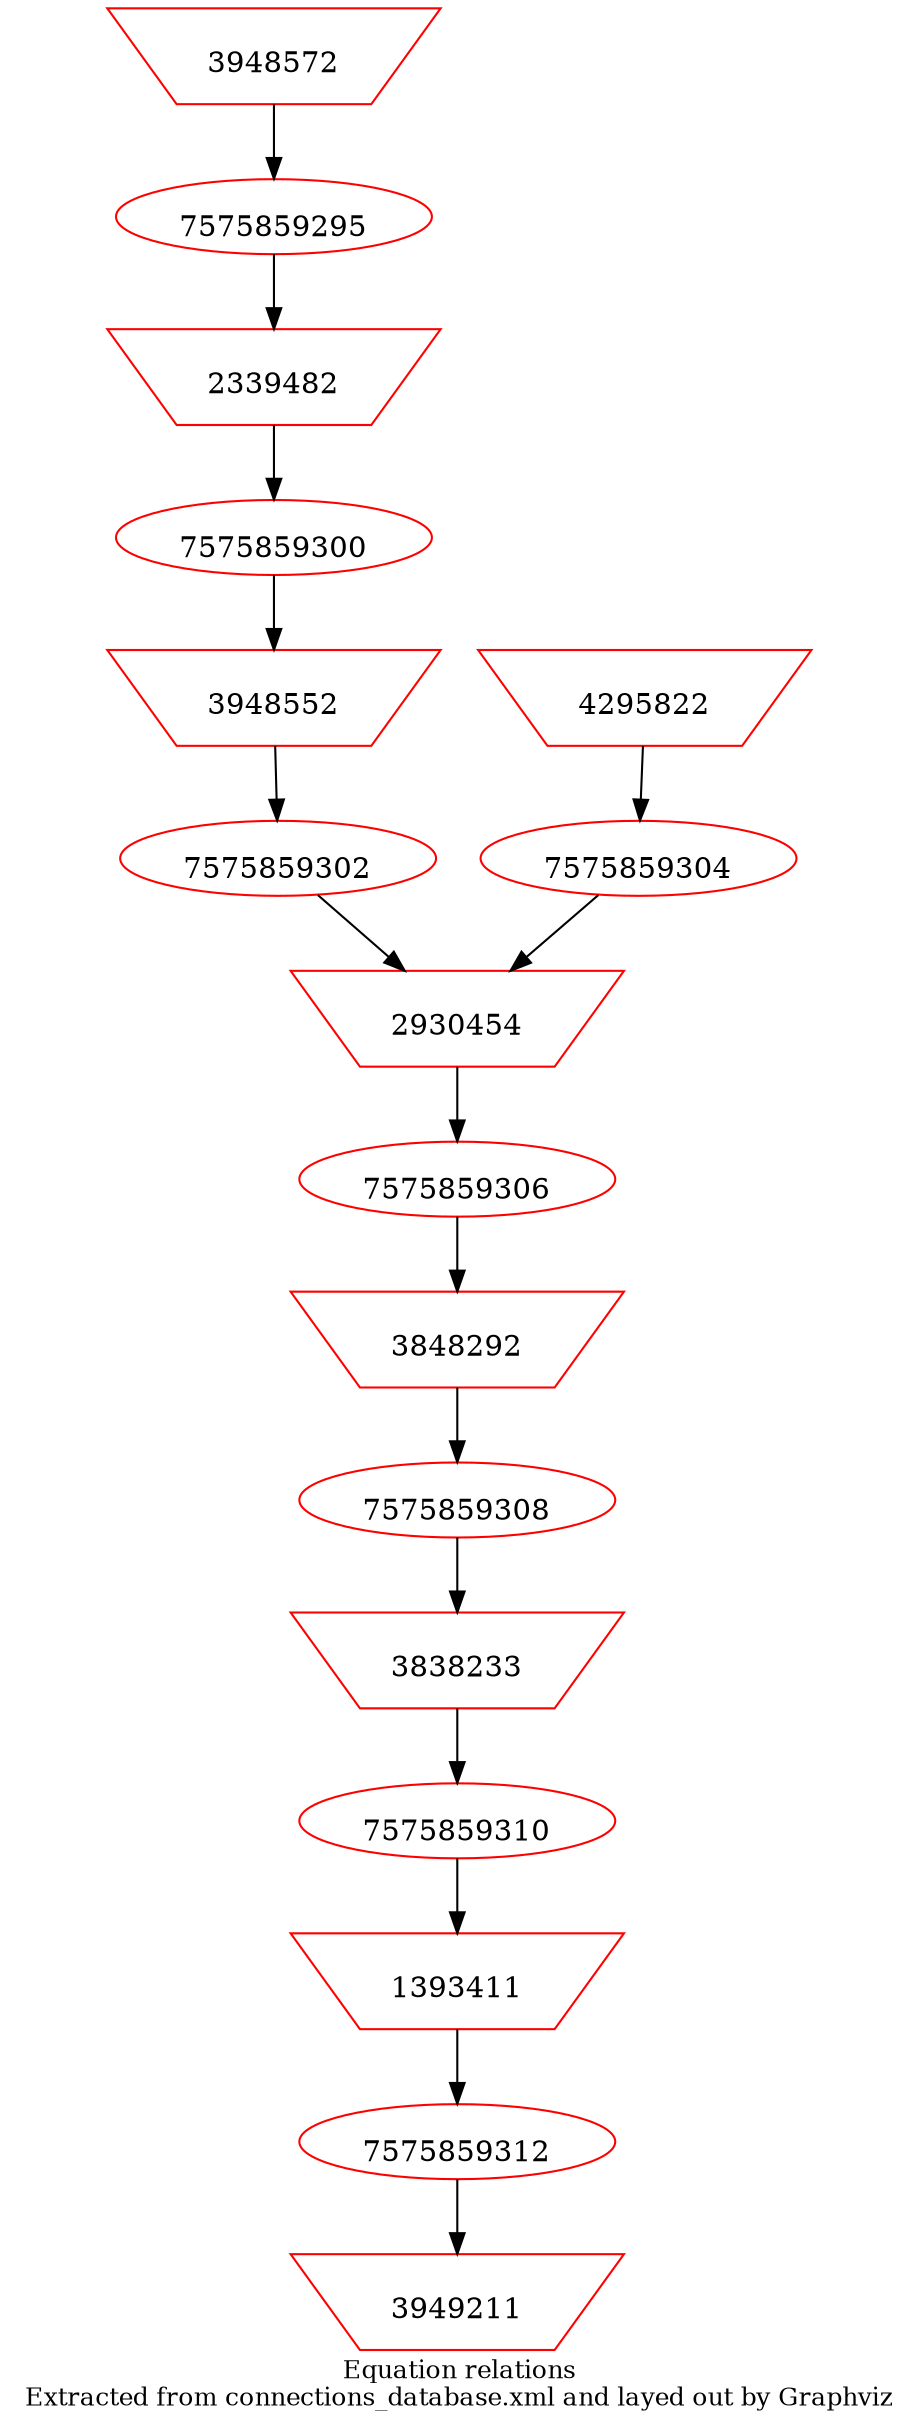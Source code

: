 # Graphviz
# date created: 20150805
# Command to produce output:
# neato -Tsvg thisfile.gv > out.svg
# http://www.graphviz.org/Gallery/directed/traffic_lights.gv.txt
# http://www.graphviz.org/content/traffic_lights
digraph physicsEquations {
overlap=false;
label="Equation relations\nExtracted from connections_database.xml and layed out by Graphviz";
fontsize=12;
7575859308 [shape=ellipse,color=red,image="/Users/benpayne/version_controlled/proofofconcept/lib/images_expression_png/7575859308.png",labelloc=b,URL="http://expre.com"];
7575859302 [shape=ellipse,color=red,image="/Users/benpayne/version_controlled/proofofconcept/lib/images_expression_png/7575859302.png",labelloc=b,URL="http://expre.com"];
7575859300 [shape=ellipse,color=red,image="/Users/benpayne/version_controlled/proofofconcept/lib/images_expression_png/7575859300.png",labelloc=b,URL="http://expre.com"];
7575859295 [shape=ellipse,color=red,image="/Users/benpayne/version_controlled/proofofconcept/lib/images_expression_png/7575859295.png",labelloc=b,URL="http://expre.com"];
7575859306 [shape=ellipse,color=red,image="/Users/benpayne/version_controlled/proofofconcept/lib/images_expression_png/7575859306.png",labelloc=b,URL="http://expre.com"];
7575859304 [shape=ellipse,color=red,image="/Users/benpayne/version_controlled/proofofconcept/lib/images_expression_png/7575859304.png",labelloc=b,URL="http://expre.com"];
7575859310 [shape=ellipse,color=red,image="/Users/benpayne/version_controlled/proofofconcept/lib/images_expression_png/7575859310.png",labelloc=b,URL="http://expre.com"];
7575859312 [shape=ellipse,color=red,image="/Users/benpayne/version_controlled/proofofconcept/lib/images_expression_png/7575859312.png",labelloc=b,URL="http://expre.com"];
2930454 [shape=invtrapezium,color=red,image="/Users/benpayne/version_controlled/proofofconcept/lib/images_infrule_png/subRHSofEqXintoEqY.png",labelloc=b,URL="http://infrule.com"];
3948572 [shape=invtrapezium,color=red,image="/Users/benpayne/version_controlled/proofofconcept/lib/images_infrule_png/declareIdentity.png",labelloc=b,URL="http://infrule.com"];
4295822 [shape=invtrapezium,color=red,image="/Users/benpayne/version_controlled/proofofconcept/lib/images_infrule_png/declareIdentity.png",labelloc=b,URL="http://infrule.com"];
3948552 [shape=invtrapezium,color=red,image="/Users/benpayne/version_controlled/proofofconcept/lib/images_infrule_png/ReplaceCurlWithLeviCevitaSummationContravariant.png",labelloc=b,URL="http://infrule.com"];
3949211 [shape=invtrapezium,color=red,image="/Users/benpayne/version_controlled/proofofconcept/lib/images_infrule_png/claimLHSequalsRHS.png",labelloc=b,URL="http://infrule.com"];
3848292 [shape=invtrapezium,color=red,image="/Users/benpayne/version_controlled/proofofconcept/lib/images_infrule_png/simplify.png",labelloc=b,URL="http://infrule.com"];
2339482 [shape=invtrapezium,color=red,image="/Users/benpayne/version_controlled/proofofconcept/lib/images_infrule_png/ReplaceCurlWithLeviCevitaSummationContravariant.png",labelloc=b,URL="http://infrule.com"];
3838233 [shape=invtrapezium,color=red,image="/Users/benpayne/version_controlled/proofofconcept/lib/images_infrule_png/simplify.png",labelloc=b,URL="http://infrule.com"];
1393411 [shape=invtrapezium,color=red,image="/Users/benpayne/version_controlled/proofofconcept/lib/images_infrule_png/ReplaceSummationNotationWithVectorNotation.png",labelloc=b,URL="http://infrule.com"];
3948572 -> 7575859295;
7575859295 -> 2339482;
2339482 -> 7575859300;
7575859300 -> 3948552;
3948552 -> 7575859302;
4295822 -> 7575859304;
7575859304 -> 2930454;
7575859302 -> 2930454;
2930454 -> 7575859306;
7575859306 -> 3848292;
3848292 -> 7575859308;
7575859308 -> 3838233;
3838233 -> 7575859310;
7575859310 -> 1393411;
1393411 -> 7575859312;
7575859312 -> 3949211;
}
